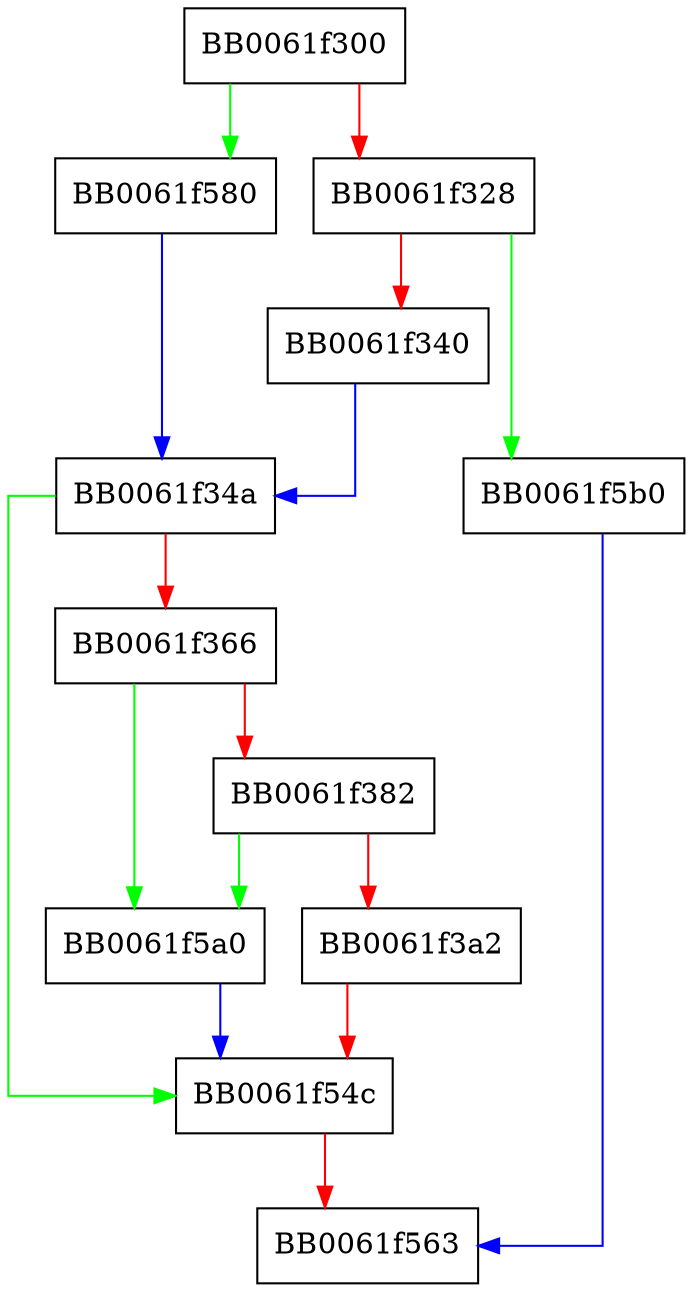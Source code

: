 digraph PKCS12_key_gen_asc {
  node [shape="box"];
  graph [splines=ortho];
  BB0061f300 -> BB0061f580 [color="green"];
  BB0061f300 -> BB0061f328 [color="red"];
  BB0061f328 -> BB0061f5b0 [color="green"];
  BB0061f328 -> BB0061f340 [color="red"];
  BB0061f340 -> BB0061f34a [color="blue"];
  BB0061f34a -> BB0061f54c [color="green"];
  BB0061f34a -> BB0061f366 [color="red"];
  BB0061f366 -> BB0061f5a0 [color="green"];
  BB0061f366 -> BB0061f382 [color="red"];
  BB0061f382 -> BB0061f5a0 [color="green"];
  BB0061f382 -> BB0061f3a2 [color="red"];
  BB0061f3a2 -> BB0061f54c [color="red"];
  BB0061f54c -> BB0061f563 [color="red"];
  BB0061f580 -> BB0061f34a [color="blue"];
  BB0061f5a0 -> BB0061f54c [color="blue"];
  BB0061f5b0 -> BB0061f563 [color="blue"];
}